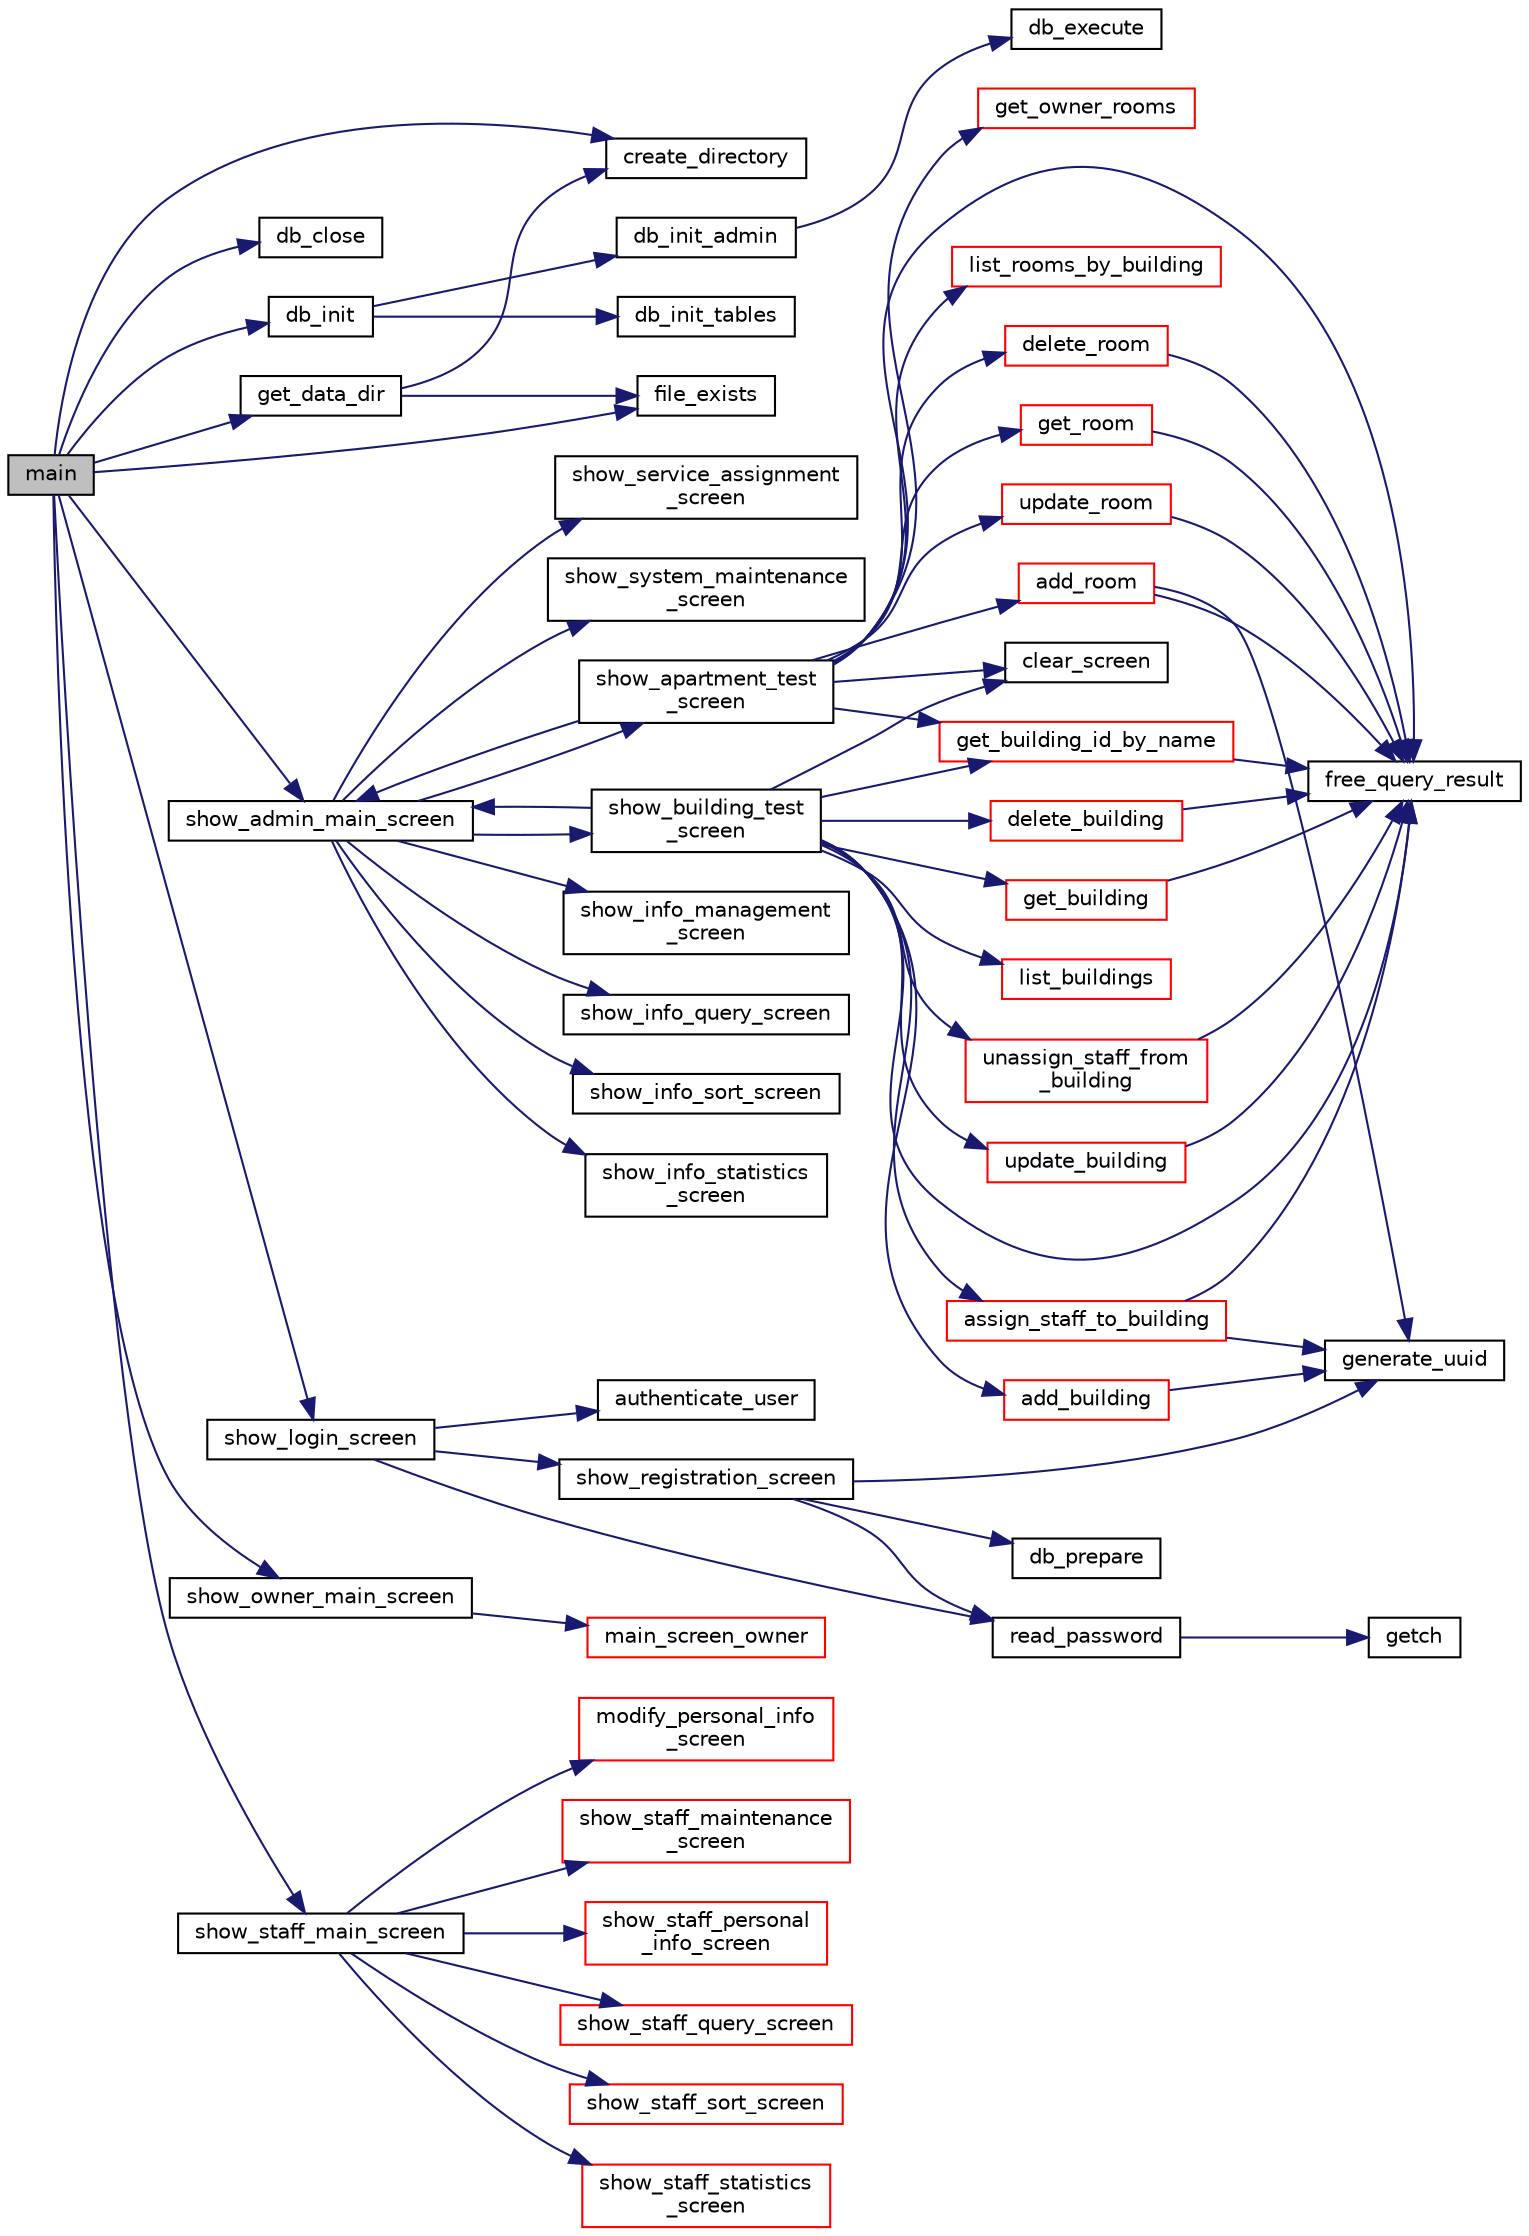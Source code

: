 digraph "main"
{
 // LATEX_PDF_SIZE
  edge [fontname="Helvetica",fontsize="10",labelfontname="Helvetica",labelfontsize="10"];
  node [fontname="Helvetica",fontsize="10",shape=record];
  rankdir="LR";
  Node1 [label="main",height=0.2,width=0.4,color="black", fillcolor="grey75", style="filled", fontcolor="black",tooltip=" "];
  Node1 -> Node2 [color="midnightblue",fontsize="10",style="solid",fontname="Helvetica"];
  Node2 [label="create_directory",height=0.2,width=0.4,color="black", fillcolor="white", style="filled",URL="$file__ops_8c.html#aca3791df724ee1ae3b5b092fa1b65c63",tooltip="创建目录"];
  Node1 -> Node3 [color="midnightblue",fontsize="10",style="solid",fontname="Helvetica"];
  Node3 [label="db_close",height=0.2,width=0.4,color="black", fillcolor="white", style="filled",URL="$database_8c.html#a4eb6282b34dc0ef2afe1153fc3baa79c",tooltip="关闭数据库连接"];
  Node1 -> Node4 [color="midnightblue",fontsize="10",style="solid",fontname="Helvetica"];
  Node4 [label="db_init",height=0.2,width=0.4,color="black", fillcolor="white", style="filled",URL="$database_8c.html#a52fdd9fcc6e0644bd418dca950c1f0de",tooltip="初始化数据库"];
  Node4 -> Node5 [color="midnightblue",fontsize="10",style="solid",fontname="Helvetica"];
  Node5 [label="db_init_admin",height=0.2,width=0.4,color="black", fillcolor="white", style="filled",URL="$db__init_8c.html#a3150883796c5992495402632eb67af6c",tooltip=" "];
  Node5 -> Node6 [color="midnightblue",fontsize="10",style="solid",fontname="Helvetica"];
  Node6 [label="db_execute",height=0.2,width=0.4,color="black", fillcolor="white", style="filled",URL="$database_8c.html#a272c71b015b2a321e080226a2169a360",tooltip="执行SQL语句"];
  Node4 -> Node7 [color="midnightblue",fontsize="10",style="solid",fontname="Helvetica"];
  Node7 [label="db_init_tables",height=0.2,width=0.4,color="black", fillcolor="white", style="filled",URL="$db__init_8c.html#ad49f13f03bddd8c64db0e9c9013b26b4",tooltip=" "];
  Node1 -> Node8 [color="midnightblue",fontsize="10",style="solid",fontname="Helvetica"];
  Node8 [label="file_exists",height=0.2,width=0.4,color="black", fillcolor="white", style="filled",URL="$file__ops_8c.html#aba2db2f17a82cb9f949de86a2f783ce6",tooltip="检查文件是否存在"];
  Node1 -> Node9 [color="midnightblue",fontsize="10",style="solid",fontname="Helvetica"];
  Node9 [label="get_data_dir",height=0.2,width=0.4,color="black", fillcolor="white", style="filled",URL="$file__ops_8c.html#a10bbee71efd660a92c5762e17209c654",tooltip="获取程序的数据目录路径"];
  Node9 -> Node2 [color="midnightblue",fontsize="10",style="solid",fontname="Helvetica"];
  Node9 -> Node8 [color="midnightblue",fontsize="10",style="solid",fontname="Helvetica"];
  Node1 -> Node10 [color="midnightblue",fontsize="10",style="solid",fontname="Helvetica"];
  Node10 [label="show_admin_main_screen",height=0.2,width=0.4,color="black", fillcolor="white", style="filled",URL="$ui__admin_8c.html#adc4f1afd300f7fedcbfd7fe7497147d8",tooltip=" "];
  Node10 -> Node11 [color="midnightblue",fontsize="10",style="solid",fontname="Helvetica"];
  Node11 [label="show_apartment_test\l_screen",height=0.2,width=0.4,color="black", fillcolor="white", style="filled",URL="$ui__admin_8c.html#afb1825a611f2a3637dd802beeb235f60",tooltip=" "];
  Node11 -> Node12 [color="midnightblue",fontsize="10",style="solid",fontname="Helvetica"];
  Node12 [label="add_room",height=0.2,width=0.4,color="red", fillcolor="white", style="filled",URL="$apartment_8c.html#a63ea4ea26e546d75de3f1c096fd42b35",tooltip=" "];
  Node12 -> Node15 [color="midnightblue",fontsize="10",style="solid",fontname="Helvetica"];
  Node15 [label="free_query_result",height=0.2,width=0.4,color="black", fillcolor="white", style="filled",URL="$db__query_8c.html#ad4c3a29daaeb7d4428edf4dbb111f1b5",tooltip=" "];
  Node12 -> Node16 [color="midnightblue",fontsize="10",style="solid",fontname="Helvetica"];
  Node16 [label="generate_uuid",height=0.2,width=0.4,color="black", fillcolor="white", style="filled",URL="$utils_8c.html#af5263e9c5ed8b07e92367144201731b2",tooltip="生成UUID字符串"];
  Node11 -> Node19 [color="midnightblue",fontsize="10",style="solid",fontname="Helvetica"];
  Node19 [label="clear_screen",height=0.2,width=0.4,color="black", fillcolor="white", style="filled",URL="$ui__admin_8c.html#a4953d1edcbbfc7e420c423ded1d5621a",tooltip=" "];
  Node11 -> Node20 [color="midnightblue",fontsize="10",style="solid",fontname="Helvetica"];
  Node20 [label="delete_room",height=0.2,width=0.4,color="red", fillcolor="white", style="filled",URL="$apartment_8c.html#a6a304349bcf5a8c6d5ca1d6492274551",tooltip=" "];
  Node20 -> Node15 [color="midnightblue",fontsize="10",style="solid",fontname="Helvetica"];
  Node11 -> Node15 [color="midnightblue",fontsize="10",style="solid",fontname="Helvetica"];
  Node11 -> Node21 [color="midnightblue",fontsize="10",style="solid",fontname="Helvetica"];
  Node21 [label="get_building_id_by_name",height=0.2,width=0.4,color="red", fillcolor="white", style="filled",URL="$db__query_8c.html#aa4115e4bbd68ea1cb8b8c56b6a33488a",tooltip=" "];
  Node21 -> Node15 [color="midnightblue",fontsize="10",style="solid",fontname="Helvetica"];
  Node11 -> Node22 [color="midnightblue",fontsize="10",style="solid",fontname="Helvetica"];
  Node22 [label="get_owner_rooms",height=0.2,width=0.4,color="red", fillcolor="white", style="filled",URL="$apartment_8c.html#a5719db844b0918aafaa6d253b8c45957",tooltip=" "];
  Node11 -> Node23 [color="midnightblue",fontsize="10",style="solid",fontname="Helvetica"];
  Node23 [label="get_room",height=0.2,width=0.4,color="red", fillcolor="white", style="filled",URL="$apartment_8c.html#abc341fc49d9d611aa0ab40491b452b3d",tooltip=" "];
  Node23 -> Node15 [color="midnightblue",fontsize="10",style="solid",fontname="Helvetica"];
  Node11 -> Node24 [color="midnightblue",fontsize="10",style="solid",fontname="Helvetica"];
  Node24 [label="list_rooms_by_building",height=0.2,width=0.4,color="red", fillcolor="white", style="filled",URL="$apartment_8c.html#aa1bb1cf39436e25a94c5b311a4a3f6db",tooltip=" "];
  Node11 -> Node10 [color="midnightblue",fontsize="10",style="solid",fontname="Helvetica"];
  Node11 -> Node25 [color="midnightblue",fontsize="10",style="solid",fontname="Helvetica"];
  Node25 [label="update_room",height=0.2,width=0.4,color="red", fillcolor="white", style="filled",URL="$apartment_8c.html#a3ee28cb32cd0361f149bbe6bc70a2067",tooltip=" "];
  Node25 -> Node15 [color="midnightblue",fontsize="10",style="solid",fontname="Helvetica"];
  Node10 -> Node26 [color="midnightblue",fontsize="10",style="solid",fontname="Helvetica"];
  Node26 [label="show_building_test\l_screen",height=0.2,width=0.4,color="black", fillcolor="white", style="filled",URL="$ui__admin_8c.html#a9867a3e3ca13d713114fb0e364e0aabb",tooltip=" "];
  Node26 -> Node27 [color="midnightblue",fontsize="10",style="solid",fontname="Helvetica"];
  Node27 [label="add_building",height=0.2,width=0.4,color="red", fillcolor="white", style="filled",URL="$building_8c.html#ab6750d60c5152fc84ff4f6f9ef084365",tooltip=" "];
  Node27 -> Node16 [color="midnightblue",fontsize="10",style="solid",fontname="Helvetica"];
  Node26 -> Node29 [color="midnightblue",fontsize="10",style="solid",fontname="Helvetica"];
  Node29 [label="assign_staff_to_building",height=0.2,width=0.4,color="red", fillcolor="white", style="filled",URL="$building_8c.html#ae867efc49ab44e71f009e49da6c67f3d",tooltip=" "];
  Node29 -> Node15 [color="midnightblue",fontsize="10",style="solid",fontname="Helvetica"];
  Node29 -> Node16 [color="midnightblue",fontsize="10",style="solid",fontname="Helvetica"];
  Node26 -> Node19 [color="midnightblue",fontsize="10",style="solid",fontname="Helvetica"];
  Node26 -> Node30 [color="midnightblue",fontsize="10",style="solid",fontname="Helvetica"];
  Node30 [label="delete_building",height=0.2,width=0.4,color="red", fillcolor="white", style="filled",URL="$building_8c.html#a9f44de6beffd02b8eadb9fc6c838cf0e",tooltip=" "];
  Node30 -> Node15 [color="midnightblue",fontsize="10",style="solid",fontname="Helvetica"];
  Node26 -> Node15 [color="midnightblue",fontsize="10",style="solid",fontname="Helvetica"];
  Node26 -> Node31 [color="midnightblue",fontsize="10",style="solid",fontname="Helvetica"];
  Node31 [label="get_building",height=0.2,width=0.4,color="red", fillcolor="white", style="filled",URL="$building_8c.html#aed1ee9543944b8a88ebf7b7ac952e127",tooltip=" "];
  Node31 -> Node15 [color="midnightblue",fontsize="10",style="solid",fontname="Helvetica"];
  Node26 -> Node21 [color="midnightblue",fontsize="10",style="solid",fontname="Helvetica"];
  Node26 -> Node32 [color="midnightblue",fontsize="10",style="solid",fontname="Helvetica"];
  Node32 [label="list_buildings",height=0.2,width=0.4,color="red", fillcolor="white", style="filled",URL="$building_8c.html#a7d69df1acd0b028d644fb952b70394e6",tooltip=" "];
  Node26 -> Node10 [color="midnightblue",fontsize="10",style="solid",fontname="Helvetica"];
  Node26 -> Node33 [color="midnightblue",fontsize="10",style="solid",fontname="Helvetica"];
  Node33 [label="unassign_staff_from\l_building",height=0.2,width=0.4,color="red", fillcolor="white", style="filled",URL="$building_8c.html#a6d4890d6a03a0cd23d7c327274d79c3a",tooltip=" "];
  Node33 -> Node15 [color="midnightblue",fontsize="10",style="solid",fontname="Helvetica"];
  Node26 -> Node34 [color="midnightblue",fontsize="10",style="solid",fontname="Helvetica"];
  Node34 [label="update_building",height=0.2,width=0.4,color="red", fillcolor="white", style="filled",URL="$building_8c.html#a4e0f73fd25765595a6a751f684e3ab50",tooltip=" "];
  Node34 -> Node15 [color="midnightblue",fontsize="10",style="solid",fontname="Helvetica"];
  Node10 -> Node35 [color="midnightblue",fontsize="10",style="solid",fontname="Helvetica"];
  Node35 [label="show_info_management\l_screen",height=0.2,width=0.4,color="black", fillcolor="white", style="filled",URL="$ui__admin_8c.html#aa0525a5c85dfd96708a51d62b7c30f4c",tooltip=" "];
  Node10 -> Node36 [color="midnightblue",fontsize="10",style="solid",fontname="Helvetica"];
  Node36 [label="show_info_query_screen",height=0.2,width=0.4,color="black", fillcolor="white", style="filled",URL="$ui__admin_8c.html#a3fcf8622a29a96d10af73d7739aa5a4f",tooltip=" "];
  Node10 -> Node37 [color="midnightblue",fontsize="10",style="solid",fontname="Helvetica"];
  Node37 [label="show_info_sort_screen",height=0.2,width=0.4,color="black", fillcolor="white", style="filled",URL="$ui__admin_8c.html#a66676641c925f4ca29871bb326b8464e",tooltip=" "];
  Node10 -> Node38 [color="midnightblue",fontsize="10",style="solid",fontname="Helvetica"];
  Node38 [label="show_info_statistics\l_screen",height=0.2,width=0.4,color="black", fillcolor="white", style="filled",URL="$ui__admin_8c.html#af06cf458605a75f367562e8a7bde280e",tooltip=" "];
  Node10 -> Node39 [color="midnightblue",fontsize="10",style="solid",fontname="Helvetica"];
  Node39 [label="show_service_assignment\l_screen",height=0.2,width=0.4,color="black", fillcolor="white", style="filled",URL="$ui__admin_8c.html#a75f2aae2a32316b61dbe06d34e736457",tooltip=" "];
  Node10 -> Node40 [color="midnightblue",fontsize="10",style="solid",fontname="Helvetica"];
  Node40 [label="show_system_maintenance\l_screen",height=0.2,width=0.4,color="black", fillcolor="white", style="filled",URL="$ui__admin_8c.html#a61e9828b6d3a25995a8212a070c3ca52",tooltip=" "];
  Node1 -> Node41 [color="midnightblue",fontsize="10",style="solid",fontname="Helvetica"];
  Node41 [label="show_login_screen",height=0.2,width=0.4,color="black", fillcolor="white", style="filled",URL="$ui__login_8c.html#acc3f6f9447ac0a14ff726716b36e35c3",tooltip="显示系统登录界面并处理用户登录"];
  Node41 -> Node42 [color="midnightblue",fontsize="10",style="solid",fontname="Helvetica"];
  Node42 [label="authenticate_user",height=0.2,width=0.4,color="black", fillcolor="white", style="filled",URL="$auth_8c.html#af8ec5b8912ae6023809fc9aa3a0c75cb",tooltip="验证用户登录信息并返回登录结果"];
  Node41 -> Node43 [color="midnightblue",fontsize="10",style="solid",fontname="Helvetica"];
  Node43 [label="read_password",height=0.2,width=0.4,color="black", fillcolor="white", style="filled",URL="$console_8c.html#aed241cb94aaa9c588492533b30686892",tooltip="安全读取密码，输入时显示星号，支持退格键"];
  Node43 -> Node44 [color="midnightblue",fontsize="10",style="solid",fontname="Helvetica"];
  Node44 [label="getch",height=0.2,width=0.4,color="black", fillcolor="white", style="filled",URL="$console_8c.html#af5978fab9fa6dd4ced1c3a8ab1251f7b",tooltip="在Linux系统下获取单个字符输入，无回显"];
  Node41 -> Node45 [color="midnightblue",fontsize="10",style="solid",fontname="Helvetica"];
  Node45 [label="show_registration_screen",height=0.2,width=0.4,color="black", fillcolor="white", style="filled",URL="$ui__login_8c.html#afbf6c751ea9059c966e22dd72e4661b2",tooltip="显示用户注册界面并处理注册流程"];
  Node45 -> Node46 [color="midnightblue",fontsize="10",style="solid",fontname="Helvetica"];
  Node46 [label="db_prepare",height=0.2,width=0.4,color="black", fillcolor="white", style="filled",URL="$database_8c.html#a5d547268f39d4da2eed27e533dff1ba4",tooltip="准备SQL语句"];
  Node45 -> Node16 [color="midnightblue",fontsize="10",style="solid",fontname="Helvetica"];
  Node45 -> Node43 [color="midnightblue",fontsize="10",style="solid",fontname="Helvetica"];
  Node1 -> Node47 [color="midnightblue",fontsize="10",style="solid",fontname="Helvetica"];
  Node47 [label="show_owner_main_screen",height=0.2,width=0.4,color="black", fillcolor="white", style="filled",URL="$ui__owner_8c.html#a6cf4aab57bd57dc103a492c001d864bb",tooltip=" "];
  Node47 -> Node48 [color="midnightblue",fontsize="10",style="solid",fontname="Helvetica"];
  Node48 [label="main_screen_owner",height=0.2,width=0.4,color="red", fillcolor="white", style="filled",URL="$ui__owner_8c.html#af9d2ae3e1b2ffd5a65ed854683be4f4e",tooltip=" "];
  Node1 -> Node72 [color="midnightblue",fontsize="10",style="solid",fontname="Helvetica"];
  Node72 [label="show_staff_main_screen",height=0.2,width=0.4,color="black", fillcolor="white", style="filled",URL="$ui__staff_8c.html#a594bb139f38980ccac4f587ab500cafa",tooltip=" "];
  Node72 -> Node73 [color="midnightblue",fontsize="10",style="solid",fontname="Helvetica"];
  Node73 [label="modify_personal_info\l_screen",height=0.2,width=0.4,color="red", fillcolor="white", style="filled",URL="$ui__staff_8c.html#a05f2679b59712e16dc96a6fbabb0271f",tooltip=" "];
  Node72 -> Node77 [color="midnightblue",fontsize="10",style="solid",fontname="Helvetica"];
  Node77 [label="show_staff_maintenance\l_screen",height=0.2,width=0.4,color="red", fillcolor="white", style="filled",URL="$ui__staff_8c.html#ac21d06781f9912ddb4063fa827669980",tooltip=" "];
  Node72 -> Node80 [color="midnightblue",fontsize="10",style="solid",fontname="Helvetica"];
  Node80 [label="show_staff_personal\l_info_screen",height=0.2,width=0.4,color="red", fillcolor="white", style="filled",URL="$ui__staff_8c.html#a42c511942e1dc3c2941030a7194a495c",tooltip=" "];
  Node72 -> Node81 [color="midnightblue",fontsize="10",style="solid",fontname="Helvetica"];
  Node81 [label="show_staff_query_screen",height=0.2,width=0.4,color="red", fillcolor="white", style="filled",URL="$ui__staff_8c.html#a4bf9ebb23331ae077ebdb741f9389ad7",tooltip=" "];
  Node72 -> Node83 [color="midnightblue",fontsize="10",style="solid",fontname="Helvetica"];
  Node83 [label="show_staff_sort_screen",height=0.2,width=0.4,color="red", fillcolor="white", style="filled",URL="$ui__staff_8c.html#a98443451547c86a705d421767d7cba76",tooltip=" "];
  Node72 -> Node85 [color="midnightblue",fontsize="10",style="solid",fontname="Helvetica"];
  Node85 [label="show_staff_statistics\l_screen",height=0.2,width=0.4,color="red", fillcolor="white", style="filled",URL="$ui__staff_8c.html#ac695bb082f718706b401073887e195b4",tooltip=" "];
}
